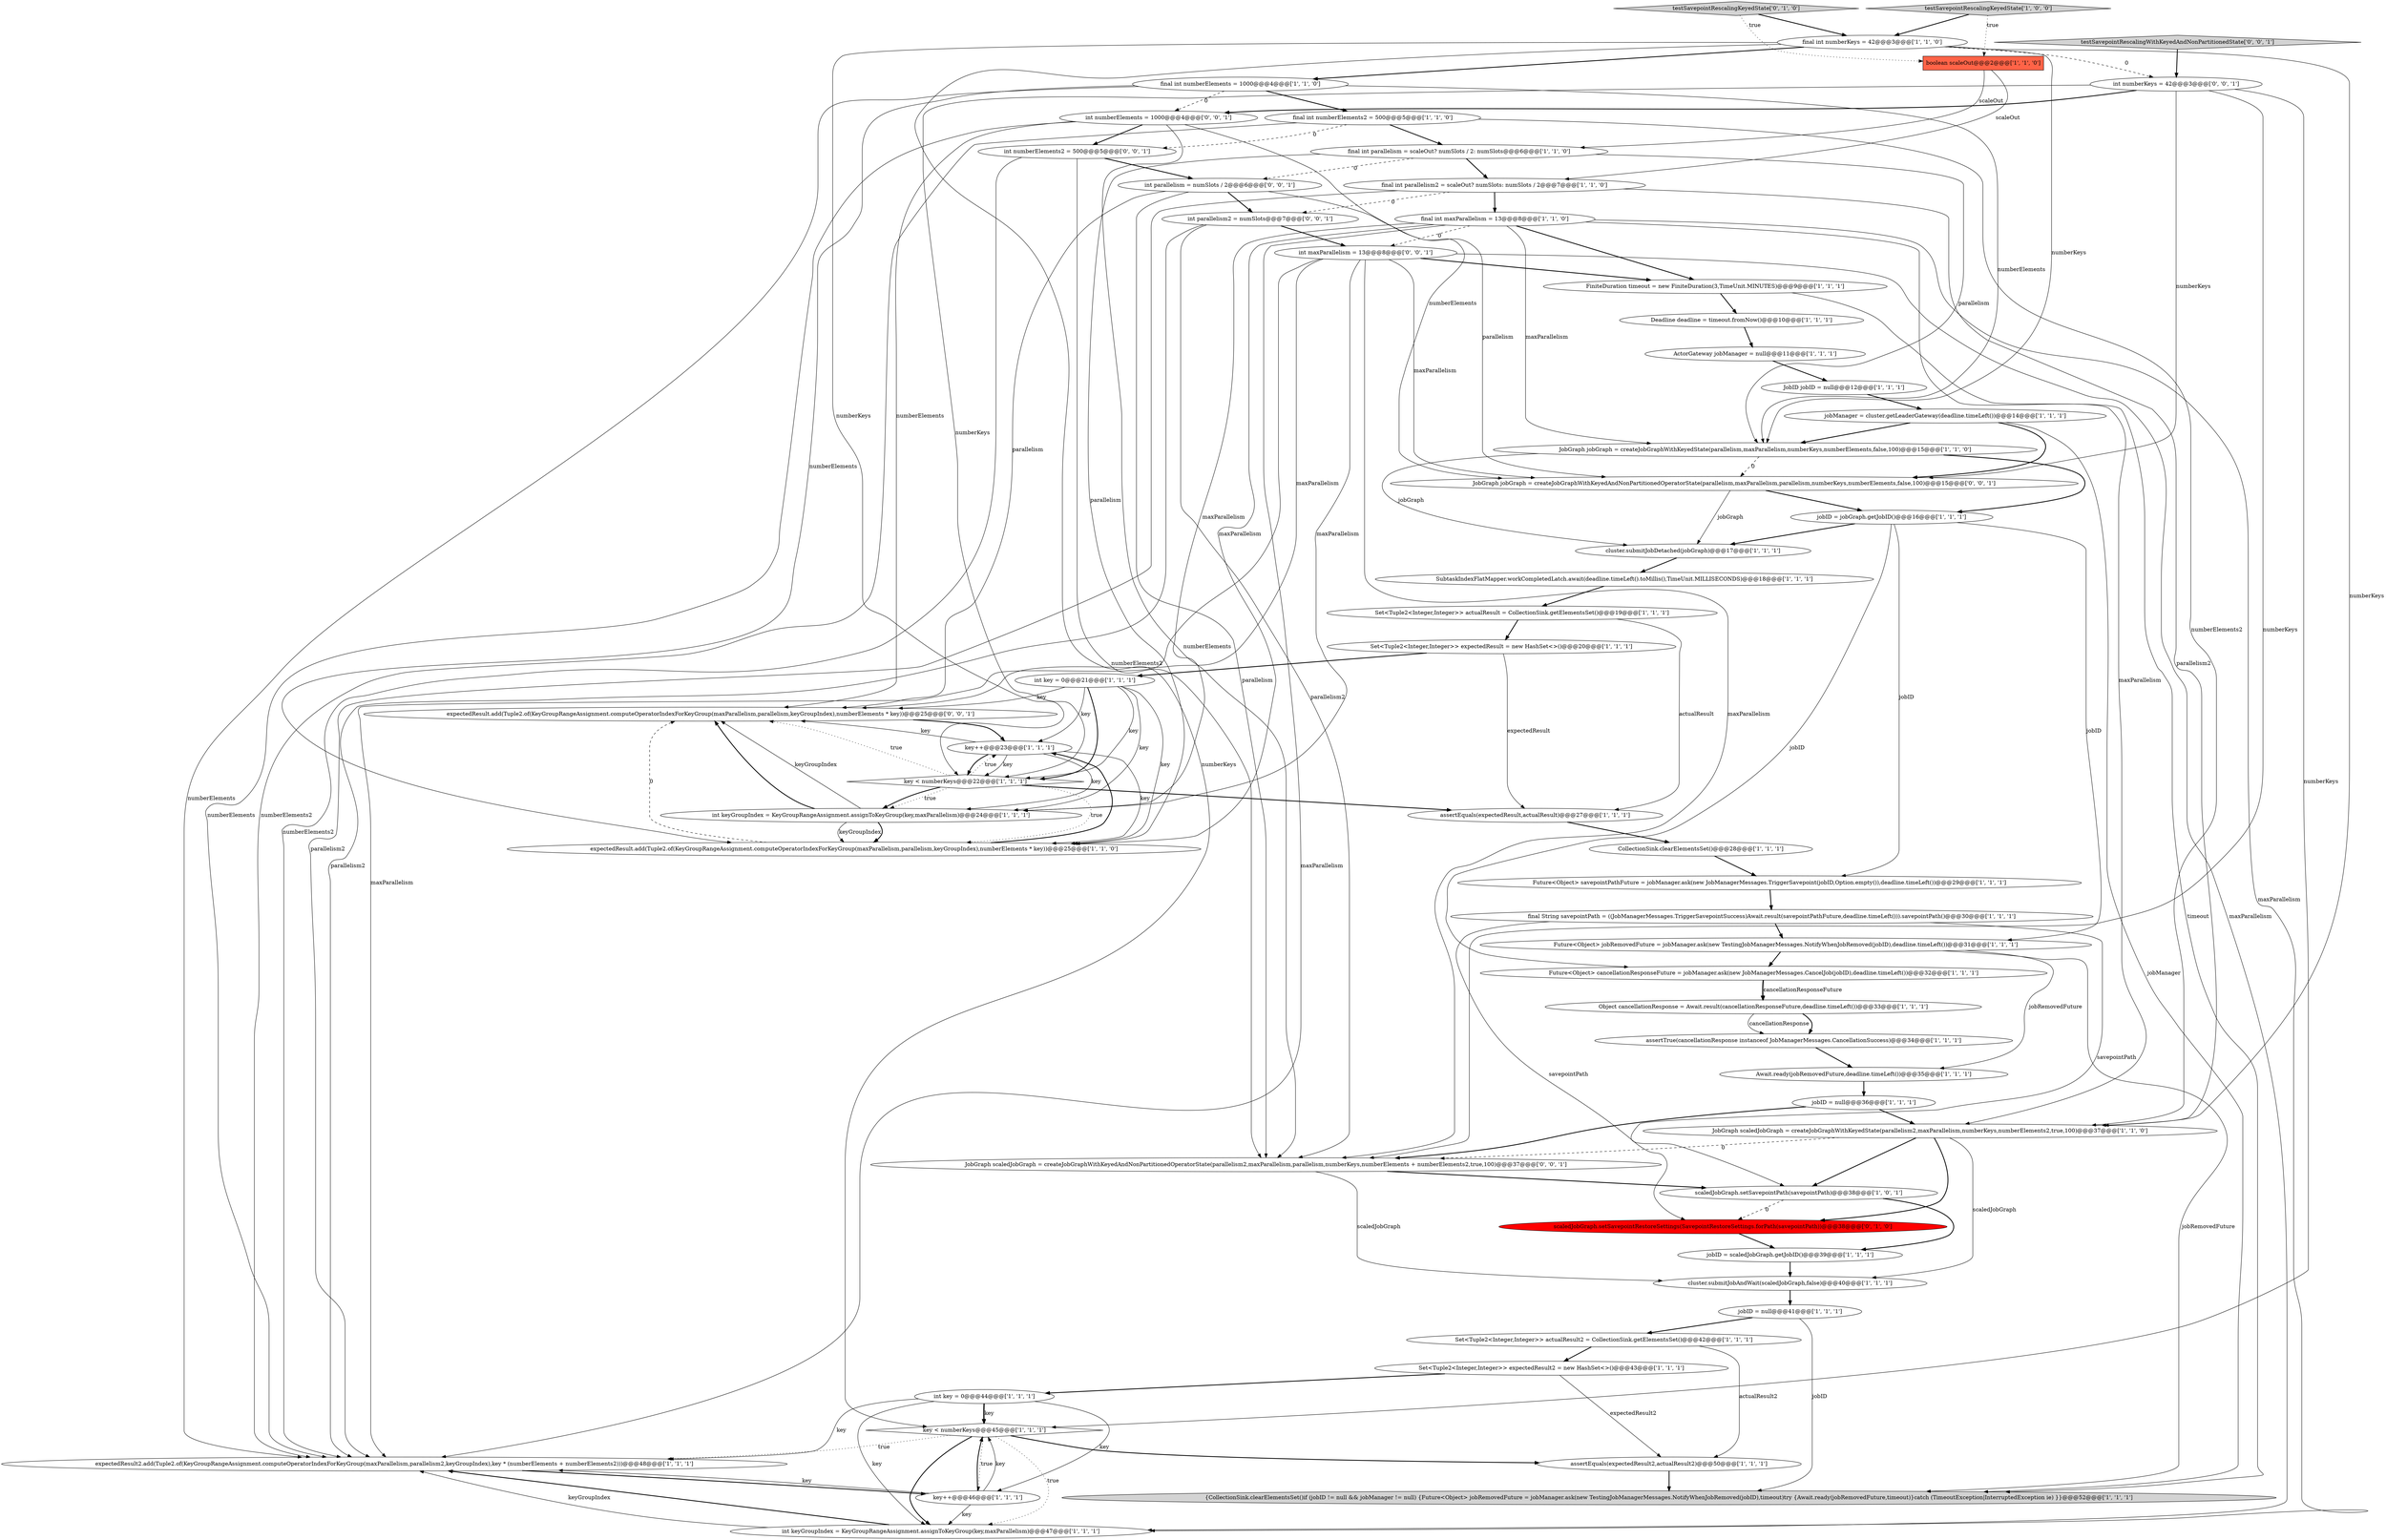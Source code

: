 digraph {
55 [style = filled, label = "int numberElements2 = 500@@@5@@@['0', '0', '1']", fillcolor = white, shape = ellipse image = "AAA0AAABBB3BBB"];
31 [style = filled, label = "assertEquals(expectedResult,actualResult)@@@27@@@['1', '1', '1']", fillcolor = white, shape = ellipse image = "AAA0AAABBB1BBB"];
51 [style = filled, label = "expectedResult.add(Tuple2.of(KeyGroupRangeAssignment.computeOperatorIndexForKeyGroup(maxParallelism,parallelism,keyGroupIndex),numberElements * key))@@@25@@@['0', '0', '1']", fillcolor = white, shape = ellipse image = "AAA0AAABBB3BBB"];
39 [style = filled, label = "CollectionSink.clearElementsSet()@@@28@@@['1', '1', '1']", fillcolor = white, shape = ellipse image = "AAA0AAABBB1BBB"];
46 [style = filled, label = "assertEquals(expectedResult2,actualResult2)@@@50@@@['1', '1', '1']", fillcolor = white, shape = ellipse image = "AAA0AAABBB1BBB"];
54 [style = filled, label = "testSavepointRescalingWithKeyedAndNonPartitionedState['0', '0', '1']", fillcolor = lightgray, shape = diamond image = "AAA0AAABBB3BBB"];
35 [style = filled, label = "SubtaskIndexFlatMapper.workCompletedLatch.await(deadline.timeLeft().toMillis(),TimeUnit.MILLISECONDS)@@@18@@@['1', '1', '1']", fillcolor = white, shape = ellipse image = "AAA0AAABBB1BBB"];
5 [style = filled, label = "final String savepointPath = ((JobManagerMessages.TriggerSavepointSuccess)Await.result(savepointPathFuture,deadline.timeLeft())).savepointPath()@@@30@@@['1', '1', '1']", fillcolor = white, shape = ellipse image = "AAA0AAABBB1BBB"];
30 [style = filled, label = "JobGraph jobGraph = createJobGraphWithKeyedState(parallelism,maxParallelism,numberKeys,numberElements,false,100)@@@15@@@['1', '1', '0']", fillcolor = white, shape = ellipse image = "AAA0AAABBB1BBB"];
56 [style = filled, label = "JobGraph jobGraph = createJobGraphWithKeyedAndNonPartitionedOperatorState(parallelism,maxParallelism,parallelism,numberKeys,numberElements,false,100)@@@15@@@['0', '0', '1']", fillcolor = white, shape = ellipse image = "AAA0AAABBB3BBB"];
43 [style = filled, label = "expectedResult.add(Tuple2.of(KeyGroupRangeAssignment.computeOperatorIndexForKeyGroup(maxParallelism,parallelism,keyGroupIndex),numberElements * key))@@@25@@@['1', '1', '0']", fillcolor = white, shape = ellipse image = "AAA0AAABBB1BBB"];
3 [style = filled, label = "cluster.submitJobDetached(jobGraph)@@@17@@@['1', '1', '1']", fillcolor = white, shape = ellipse image = "AAA0AAABBB1BBB"];
9 [style = filled, label = "final int maxParallelism = 13@@@8@@@['1', '1', '0']", fillcolor = white, shape = ellipse image = "AAA0AAABBB1BBB"];
53 [style = filled, label = "int numberKeys = 42@@@3@@@['0', '0', '1']", fillcolor = white, shape = ellipse image = "AAA0AAABBB3BBB"];
8 [style = filled, label = "{CollectionSink.clearElementsSet()if (jobID != null && jobManager != null) {Future<Object> jobRemovedFuture = jobManager.ask(new TestingJobManagerMessages.NotifyWhenJobRemoved(jobID),timeout)try {Await.ready(jobRemovedFuture,timeout)}catch (TimeoutException|InterruptedException ie) }}@@@52@@@['1', '1', '1']", fillcolor = lightgray, shape = ellipse image = "AAA0AAABBB1BBB"];
29 [style = filled, label = "ActorGateway jobManager = null@@@11@@@['1', '1', '1']", fillcolor = white, shape = ellipse image = "AAA0AAABBB1BBB"];
49 [style = filled, label = "scaledJobGraph.setSavepointRestoreSettings(SavepointRestoreSettings.forPath(savepointPath))@@@38@@@['0', '1', '0']", fillcolor = red, shape = ellipse image = "AAA1AAABBB2BBB"];
4 [style = filled, label = "int key = 0@@@21@@@['1', '1', '1']", fillcolor = white, shape = ellipse image = "AAA0AAABBB1BBB"];
12 [style = filled, label = "jobID = scaledJobGraph.getJobID()@@@39@@@['1', '1', '1']", fillcolor = white, shape = ellipse image = "AAA0AAABBB1BBB"];
7 [style = filled, label = "key++@@@23@@@['1', '1', '1']", fillcolor = white, shape = ellipse image = "AAA0AAABBB1BBB"];
19 [style = filled, label = "FiniteDuration timeout = new FiniteDuration(3,TimeUnit.MINUTES)@@@9@@@['1', '1', '1']", fillcolor = white, shape = ellipse image = "AAA0AAABBB1BBB"];
48 [style = filled, label = "testSavepointRescalingKeyedState['0', '1', '0']", fillcolor = lightgray, shape = diamond image = "AAA0AAABBB2BBB"];
11 [style = filled, label = "Future<Object> jobRemovedFuture = jobManager.ask(new TestingJobManagerMessages.NotifyWhenJobRemoved(jobID),deadline.timeLeft())@@@31@@@['1', '1', '1']", fillcolor = white, shape = ellipse image = "AAA0AAABBB1BBB"];
59 [style = filled, label = "int numberElements = 1000@@@4@@@['0', '0', '1']", fillcolor = white, shape = ellipse image = "AAA0AAABBB3BBB"];
13 [style = filled, label = "JobID jobID = null@@@12@@@['1', '1', '1']", fillcolor = white, shape = ellipse image = "AAA0AAABBB1BBB"];
52 [style = filled, label = "int parallelism2 = numSlots@@@7@@@['0', '0', '1']", fillcolor = white, shape = ellipse image = "AAA0AAABBB3BBB"];
2 [style = filled, label = "key < numberKeys@@@22@@@['1', '1', '1']", fillcolor = white, shape = diamond image = "AAA0AAABBB1BBB"];
47 [style = filled, label = "final int numberElements = 1000@@@4@@@['1', '1', '0']", fillcolor = white, shape = ellipse image = "AAA0AAABBB1BBB"];
38 [style = filled, label = "testSavepointRescalingKeyedState['1', '0', '0']", fillcolor = lightgray, shape = diamond image = "AAA0AAABBB1BBB"];
58 [style = filled, label = "int maxParallelism = 13@@@8@@@['0', '0', '1']", fillcolor = white, shape = ellipse image = "AAA0AAABBB3BBB"];
57 [style = filled, label = "int parallelism = numSlots / 2@@@6@@@['0', '0', '1']", fillcolor = white, shape = ellipse image = "AAA0AAABBB3BBB"];
44 [style = filled, label = "Future<Object> savepointPathFuture = jobManager.ask(new JobManagerMessages.TriggerSavepoint(jobID,Option.empty()),deadline.timeLeft())@@@29@@@['1', '1', '1']", fillcolor = white, shape = ellipse image = "AAA0AAABBB1BBB"];
41 [style = filled, label = "jobID = jobGraph.getJobID()@@@16@@@['1', '1', '1']", fillcolor = white, shape = ellipse image = "AAA0AAABBB1BBB"];
33 [style = filled, label = "final int parallelism2 = scaleOut? numSlots: numSlots / 2@@@7@@@['1', '1', '0']", fillcolor = white, shape = ellipse image = "AAA0AAABBB1BBB"];
50 [style = filled, label = "JobGraph scaledJobGraph = createJobGraphWithKeyedAndNonPartitionedOperatorState(parallelism2,maxParallelism,parallelism,numberKeys,numberElements + numberElements2,true,100)@@@37@@@['0', '0', '1']", fillcolor = white, shape = ellipse image = "AAA0AAABBB3BBB"];
34 [style = filled, label = "cluster.submitJobAndWait(scaledJobGraph,false)@@@40@@@['1', '1', '1']", fillcolor = white, shape = ellipse image = "AAA0AAABBB1BBB"];
25 [style = filled, label = "boolean scaleOut@@@2@@@['1', '1', '0']", fillcolor = tomato, shape = box image = "AAA0AAABBB1BBB"];
26 [style = filled, label = "final int numberElements2 = 500@@@5@@@['1', '1', '0']", fillcolor = white, shape = ellipse image = "AAA0AAABBB1BBB"];
15 [style = filled, label = "key < numberKeys@@@45@@@['1', '1', '1']", fillcolor = white, shape = diamond image = "AAA0AAABBB1BBB"];
17 [style = filled, label = "final int numberKeys = 42@@@3@@@['1', '1', '0']", fillcolor = white, shape = ellipse image = "AAA0AAABBB1BBB"];
28 [style = filled, label = "scaledJobGraph.setSavepointPath(savepointPath)@@@38@@@['1', '0', '1']", fillcolor = white, shape = ellipse image = "AAA0AAABBB1BBB"];
23 [style = filled, label = "int keyGroupIndex = KeyGroupRangeAssignment.assignToKeyGroup(key,maxParallelism)@@@24@@@['1', '1', '1']", fillcolor = white, shape = ellipse image = "AAA0AAABBB1BBB"];
18 [style = filled, label = "Object cancellationResponse = Await.result(cancellationResponseFuture,deadline.timeLeft())@@@33@@@['1', '1', '1']", fillcolor = white, shape = ellipse image = "AAA0AAABBB1BBB"];
32 [style = filled, label = "expectedResult2.add(Tuple2.of(KeyGroupRangeAssignment.computeOperatorIndexForKeyGroup(maxParallelism,parallelism2,keyGroupIndex),key * (numberElements + numberElements2)))@@@48@@@['1', '1', '1']", fillcolor = white, shape = ellipse image = "AAA0AAABBB1BBB"];
10 [style = filled, label = "key++@@@46@@@['1', '1', '1']", fillcolor = white, shape = ellipse image = "AAA0AAABBB1BBB"];
20 [style = filled, label = "jobID = null@@@41@@@['1', '1', '1']", fillcolor = white, shape = ellipse image = "AAA0AAABBB1BBB"];
40 [style = filled, label = "assertTrue(cancellationResponse instanceof JobManagerMessages.CancellationSuccess)@@@34@@@['1', '1', '1']", fillcolor = white, shape = ellipse image = "AAA0AAABBB1BBB"];
24 [style = filled, label = "int key = 0@@@44@@@['1', '1', '1']", fillcolor = white, shape = ellipse image = "AAA0AAABBB1BBB"];
0 [style = filled, label = "int keyGroupIndex = KeyGroupRangeAssignment.assignToKeyGroup(key,maxParallelism)@@@47@@@['1', '1', '1']", fillcolor = white, shape = ellipse image = "AAA0AAABBB1BBB"];
1 [style = filled, label = "final int parallelism = scaleOut? numSlots / 2: numSlots@@@6@@@['1', '1', '0']", fillcolor = white, shape = ellipse image = "AAA0AAABBB1BBB"];
37 [style = filled, label = "Set<Tuple2<Integer,Integer>> expectedResult = new HashSet<>()@@@20@@@['1', '1', '1']", fillcolor = white, shape = ellipse image = "AAA0AAABBB1BBB"];
6 [style = filled, label = "Await.ready(jobRemovedFuture,deadline.timeLeft())@@@35@@@['1', '1', '1']", fillcolor = white, shape = ellipse image = "AAA0AAABBB1BBB"];
27 [style = filled, label = "Future<Object> cancellationResponseFuture = jobManager.ask(new JobManagerMessages.CancelJob(jobID),deadline.timeLeft())@@@32@@@['1', '1', '1']", fillcolor = white, shape = ellipse image = "AAA0AAABBB1BBB"];
22 [style = filled, label = "JobGraph scaledJobGraph = createJobGraphWithKeyedState(parallelism2,maxParallelism,numberKeys,numberElements2,true,100)@@@37@@@['1', '1', '0']", fillcolor = white, shape = ellipse image = "AAA0AAABBB1BBB"];
42 [style = filled, label = "jobManager = cluster.getLeaderGateway(deadline.timeLeft())@@@14@@@['1', '1', '1']", fillcolor = white, shape = ellipse image = "AAA0AAABBB1BBB"];
45 [style = filled, label = "Set<Tuple2<Integer,Integer>> actualResult2 = CollectionSink.getElementsSet()@@@42@@@['1', '1', '1']", fillcolor = white, shape = ellipse image = "AAA0AAABBB1BBB"];
36 [style = filled, label = "jobID = null@@@36@@@['1', '1', '1']", fillcolor = white, shape = ellipse image = "AAA0AAABBB1BBB"];
14 [style = filled, label = "Set<Tuple2<Integer,Integer>> actualResult = CollectionSink.getElementsSet()@@@19@@@['1', '1', '1']", fillcolor = white, shape = ellipse image = "AAA0AAABBB1BBB"];
16 [style = filled, label = "Deadline deadline = timeout.fromNow()@@@10@@@['1', '1', '1']", fillcolor = white, shape = ellipse image = "AAA0AAABBB1BBB"];
21 [style = filled, label = "Set<Tuple2<Integer,Integer>> expectedResult2 = new HashSet<>()@@@43@@@['1', '1', '1']", fillcolor = white, shape = ellipse image = "AAA0AAABBB1BBB"];
4->7 [style = solid, label="key"];
53->2 [style = solid, label="numberKeys"];
26->55 [style = dashed, label="0"];
40->6 [style = bold, label=""];
4->43 [style = solid, label="key"];
34->20 [style = bold, label=""];
23->51 [style = bold, label=""];
47->32 [style = solid, label="numberElements"];
11->6 [style = solid, label="jobRemovedFuture"];
5->49 [style = solid, label="savepointPath"];
56->41 [style = bold, label=""];
2->23 [style = dotted, label="true"];
21->24 [style = bold, label=""];
10->15 [style = solid, label="key"];
55->32 [style = solid, label="numberElements2"];
30->3 [style = solid, label="jobGraph"];
57->50 [style = solid, label="parallelism"];
3->35 [style = bold, label=""];
2->23 [style = bold, label=""];
10->0 [style = solid, label="key"];
1->33 [style = bold, label=""];
55->57 [style = bold, label=""];
17->53 [style = dashed, label="0"];
55->50 [style = solid, label="numberElements2"];
52->50 [style = solid, label="parallelism2"];
15->0 [style = bold, label=""];
19->8 [style = solid, label="timeout"];
50->34 [style = solid, label="scaledJobGraph"];
47->26 [style = bold, label=""];
51->7 [style = bold, label=""];
48->25 [style = dotted, label="true"];
1->43 [style = solid, label="parallelism"];
1->57 [style = dashed, label="0"];
57->56 [style = solid, label="parallelism"];
54->53 [style = bold, label=""];
58->19 [style = bold, label=""];
9->32 [style = solid, label="maxParallelism"];
21->46 [style = solid, label="expectedResult2"];
4->2 [style = solid, label="key"];
20->45 [style = bold, label=""];
14->37 [style = bold, label=""];
2->31 [style = bold, label=""];
11->8 [style = solid, label="jobRemovedFuture"];
25->1 [style = solid, label="scaleOut"];
49->12 [style = bold, label=""];
47->59 [style = dashed, label="0"];
30->41 [style = bold, label=""];
58->50 [style = solid, label="maxParallelism"];
26->1 [style = bold, label=""];
9->30 [style = solid, label="maxParallelism"];
9->22 [style = solid, label="maxParallelism"];
16->29 [style = bold, label=""];
15->10 [style = dotted, label="true"];
4->2 [style = bold, label=""];
48->17 [style = bold, label=""];
32->10 [style = bold, label=""];
4->23 [style = solid, label="key"];
50->28 [style = bold, label=""];
22->49 [style = bold, label=""];
52->58 [style = bold, label=""];
33->52 [style = dashed, label="0"];
7->2 [style = solid, label="key"];
33->22 [style = solid, label="parallelism2"];
27->18 [style = solid, label="cancellationResponseFuture"];
26->32 [style = solid, label="numberElements2"];
53->15 [style = solid, label="numberKeys"];
24->10 [style = solid, label="key"];
7->2 [style = bold, label=""];
42->56 [style = bold, label=""];
47->30 [style = solid, label="numberElements"];
58->56 [style = solid, label="maxParallelism"];
7->23 [style = solid, label="key"];
7->43 [style = solid, label="key"];
45->21 [style = bold, label=""];
23->43 [style = solid, label="keyGroupIndex"];
59->55 [style = bold, label=""];
17->22 [style = solid, label="numberKeys"];
5->11 [style = bold, label=""];
36->50 [style = bold, label=""];
38->17 [style = bold, label=""];
58->23 [style = solid, label="maxParallelism"];
58->51 [style = solid, label="maxParallelism"];
27->18 [style = bold, label=""];
59->50 [style = solid, label="numberElements"];
13->42 [style = bold, label=""];
42->8 [style = solid, label="jobManager"];
10->32 [style = solid, label="key"];
18->40 [style = bold, label=""];
23->43 [style = bold, label=""];
22->28 [style = bold, label=""];
38->25 [style = dotted, label="true"];
9->43 [style = solid, label="maxParallelism"];
28->12 [style = bold, label=""];
41->11 [style = solid, label="jobID"];
28->49 [style = dashed, label="0"];
15->0 [style = dotted, label="true"];
1->30 [style = solid, label="parallelism"];
35->14 [style = bold, label=""];
24->0 [style = solid, label="key"];
15->32 [style = dotted, label="true"];
19->16 [style = bold, label=""];
43->7 [style = bold, label=""];
37->31 [style = solid, label="expectedResult"];
59->56 [style = solid, label="numberElements"];
59->32 [style = solid, label="numberElements"];
47->43 [style = solid, label="numberElements"];
18->40 [style = solid, label="cancellationResponse"];
23->51 [style = solid, label="keyGroupIndex"];
46->8 [style = bold, label=""];
14->31 [style = solid, label="actualResult"];
9->19 [style = bold, label=""];
7->51 [style = solid, label="key"];
31->39 [style = bold, label=""];
0->32 [style = solid, label="keyGroupIndex"];
0->32 [style = bold, label=""];
17->30 [style = solid, label="numberKeys"];
58->32 [style = solid, label="maxParallelism"];
26->22 [style = solid, label="numberElements2"];
44->5 [style = bold, label=""];
53->56 [style = solid, label="numberKeys"];
24->15 [style = bold, label=""];
9->23 [style = solid, label="maxParallelism"];
24->15 [style = solid, label="key"];
56->3 [style = solid, label="jobGraph"];
39->44 [style = bold, label=""];
10->15 [style = bold, label=""];
45->46 [style = solid, label="actualResult2"];
41->44 [style = solid, label="jobID"];
17->47 [style = bold, label=""];
2->43 [style = dotted, label="true"];
36->22 [style = bold, label=""];
52->32 [style = solid, label="parallelism2"];
41->3 [style = bold, label=""];
17->15 [style = solid, label="numberKeys"];
20->8 [style = solid, label="jobID"];
12->34 [style = bold, label=""];
5->28 [style = solid, label="savepointPath"];
41->27 [style = solid, label="jobID"];
33->9 [style = bold, label=""];
9->0 [style = solid, label="maxParallelism"];
6->36 [style = bold, label=""];
22->50 [style = dashed, label="0"];
37->4 [style = bold, label=""];
57->52 [style = bold, label=""];
24->32 [style = solid, label="key"];
57->51 [style = solid, label="parallelism"];
53->59 [style = bold, label=""];
42->30 [style = bold, label=""];
58->0 [style = solid, label="maxParallelism"];
30->56 [style = dashed, label="0"];
2->7 [style = dotted, label="true"];
9->58 [style = dashed, label="0"];
15->46 [style = bold, label=""];
17->2 [style = solid, label="numberKeys"];
43->51 [style = dashed, label="0"];
59->51 [style = solid, label="numberElements"];
4->51 [style = solid, label="key"];
25->33 [style = solid, label="scaleOut"];
53->50 [style = solid, label="numberKeys"];
22->34 [style = solid, label="scaledJobGraph"];
33->32 [style = solid, label="parallelism2"];
2->51 [style = dotted, label="true"];
11->27 [style = bold, label=""];
29->13 [style = bold, label=""];
}
